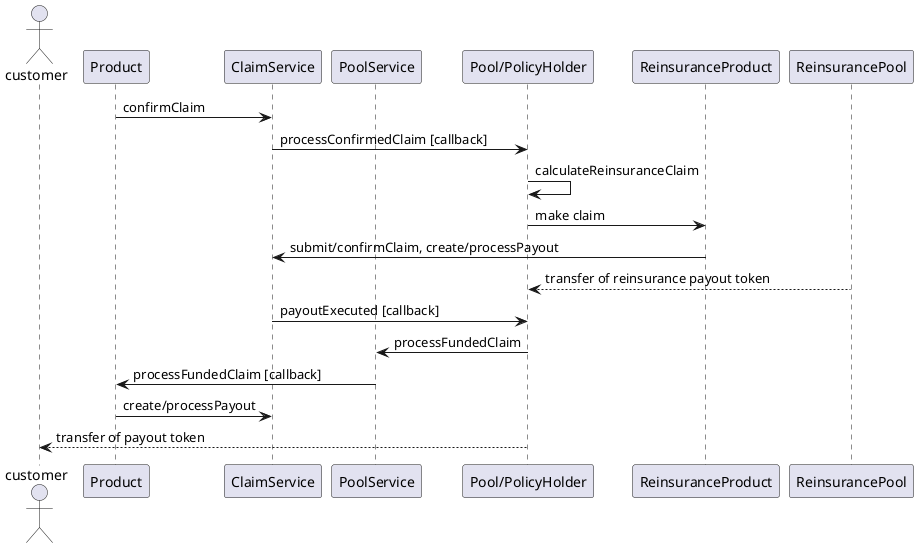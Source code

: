 @startuml
actor customer
participant Product
participant ClaimService
participant PoolService
participant "Pool/PolicyHolder" as Pool

participant ReinsuranceProduct
participant ReinsurancePool

Product -> ClaimService : confirmClaim
ClaimService -> Pool : processConfirmedClaim [callback]
Pool -> Pool : calculateReinsuranceClaim
Pool -> ReinsuranceProduct : make claim
ReinsuranceProduct -> ClaimService : submit/confirmClaim, create/processPayout
ReinsurancePool --> Pool : transfer of reinsurance payout token
ClaimService -> Pool : payoutExecuted [callback]
Pool -> PoolService : processFundedClaim
PoolService -> Product : processFundedClaim [callback]
Product -> ClaimService : create/processPayout
Pool --> customer : transfer of payout token
@enduml